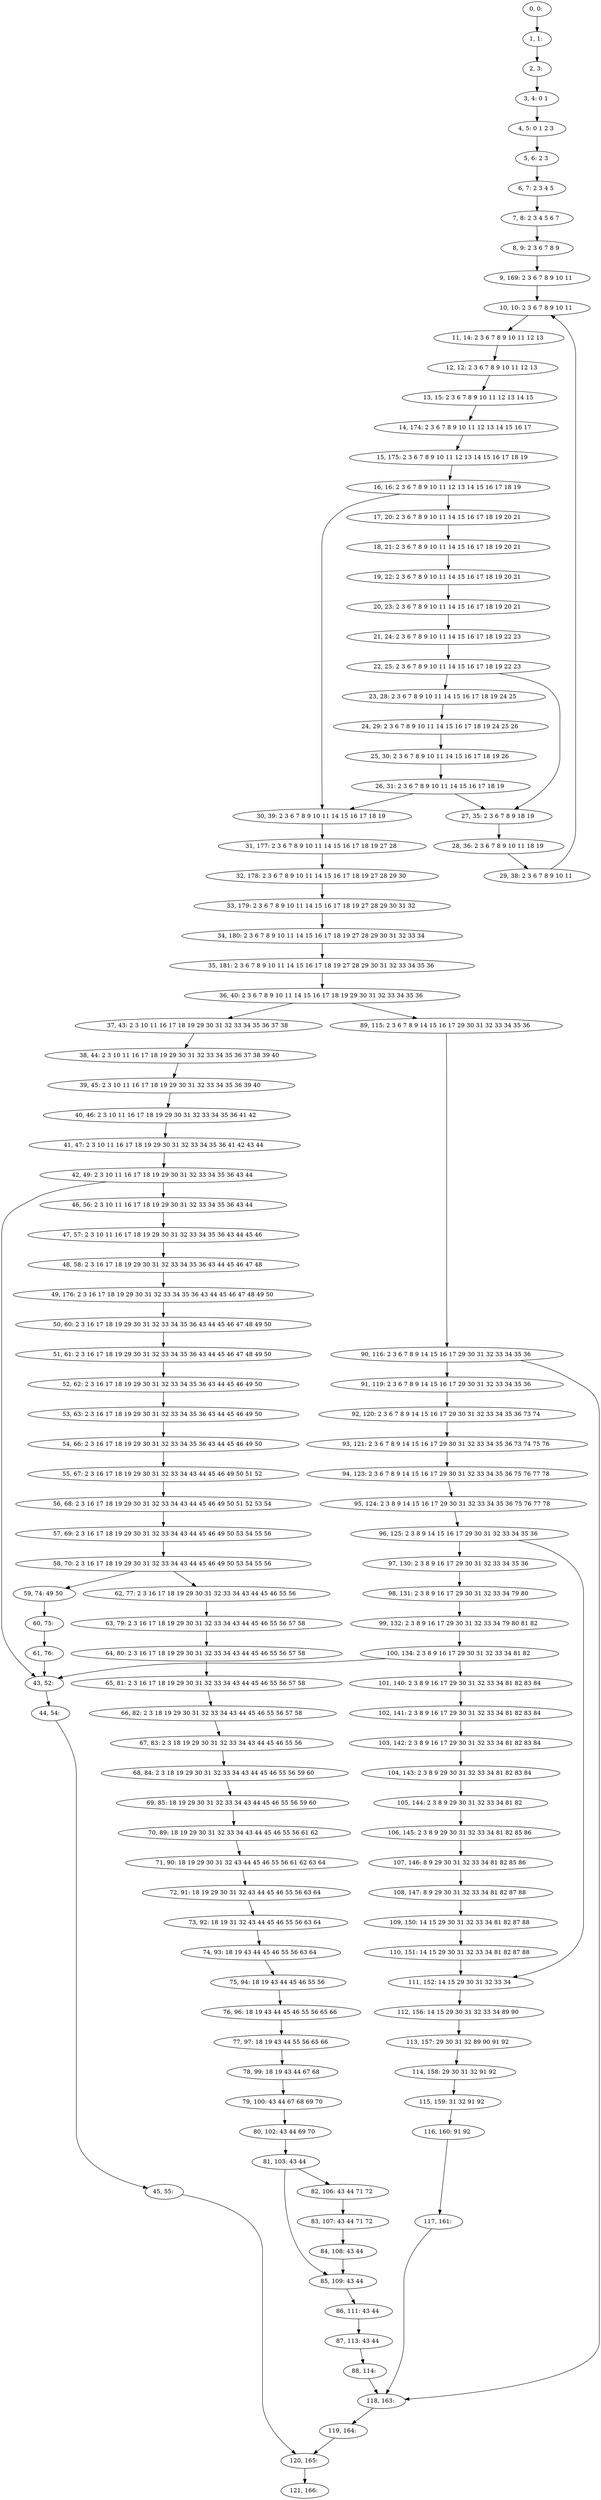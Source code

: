 digraph G {
0[label="0, 0: "];
1[label="1, 1: "];
2[label="2, 3: "];
3[label="3, 4: 0 1 "];
4[label="4, 5: 0 1 2 3 "];
5[label="5, 6: 2 3 "];
6[label="6, 7: 2 3 4 5 "];
7[label="7, 8: 2 3 4 5 6 7 "];
8[label="8, 9: 2 3 6 7 8 9 "];
9[label="9, 169: 2 3 6 7 8 9 10 11 "];
10[label="10, 10: 2 3 6 7 8 9 10 11 "];
11[label="11, 14: 2 3 6 7 8 9 10 11 12 13 "];
12[label="12, 12: 2 3 6 7 8 9 10 11 12 13 "];
13[label="13, 15: 2 3 6 7 8 9 10 11 12 13 14 15 "];
14[label="14, 174: 2 3 6 7 8 9 10 11 12 13 14 15 16 17 "];
15[label="15, 175: 2 3 6 7 8 9 10 11 12 13 14 15 16 17 18 19 "];
16[label="16, 16: 2 3 6 7 8 9 10 11 12 13 14 15 16 17 18 19 "];
17[label="17, 20: 2 3 6 7 8 9 10 11 14 15 16 17 18 19 20 21 "];
18[label="18, 21: 2 3 6 7 8 9 10 11 14 15 16 17 18 19 20 21 "];
19[label="19, 22: 2 3 6 7 8 9 10 11 14 15 16 17 18 19 20 21 "];
20[label="20, 23: 2 3 6 7 8 9 10 11 14 15 16 17 18 19 20 21 "];
21[label="21, 24: 2 3 6 7 8 9 10 11 14 15 16 17 18 19 22 23 "];
22[label="22, 25: 2 3 6 7 8 9 10 11 14 15 16 17 18 19 22 23 "];
23[label="23, 28: 2 3 6 7 8 9 10 11 14 15 16 17 18 19 24 25 "];
24[label="24, 29: 2 3 6 7 8 9 10 11 14 15 16 17 18 19 24 25 26 "];
25[label="25, 30: 2 3 6 7 8 9 10 11 14 15 16 17 18 19 26 "];
26[label="26, 31: 2 3 6 7 8 9 10 11 14 15 16 17 18 19 "];
27[label="27, 35: 2 3 6 7 8 9 18 19 "];
28[label="28, 36: 2 3 6 7 8 9 10 11 18 19 "];
29[label="29, 38: 2 3 6 7 8 9 10 11 "];
30[label="30, 39: 2 3 6 7 8 9 10 11 14 15 16 17 18 19 "];
31[label="31, 177: 2 3 6 7 8 9 10 11 14 15 16 17 18 19 27 28 "];
32[label="32, 178: 2 3 6 7 8 9 10 11 14 15 16 17 18 19 27 28 29 30 "];
33[label="33, 179: 2 3 6 7 8 9 10 11 14 15 16 17 18 19 27 28 29 30 31 32 "];
34[label="34, 180: 2 3 6 7 8 9 10 11 14 15 16 17 18 19 27 28 29 30 31 32 33 34 "];
35[label="35, 181: 2 3 6 7 8 9 10 11 14 15 16 17 18 19 27 28 29 30 31 32 33 34 35 36 "];
36[label="36, 40: 2 3 6 7 8 9 10 11 14 15 16 17 18 19 29 30 31 32 33 34 35 36 "];
37[label="37, 43: 2 3 10 11 16 17 18 19 29 30 31 32 33 34 35 36 37 38 "];
38[label="38, 44: 2 3 10 11 16 17 18 19 29 30 31 32 33 34 35 36 37 38 39 40 "];
39[label="39, 45: 2 3 10 11 16 17 18 19 29 30 31 32 33 34 35 36 39 40 "];
40[label="40, 46: 2 3 10 11 16 17 18 19 29 30 31 32 33 34 35 36 41 42 "];
41[label="41, 47: 2 3 10 11 16 17 18 19 29 30 31 32 33 34 35 36 41 42 43 44 "];
42[label="42, 49: 2 3 10 11 16 17 18 19 29 30 31 32 33 34 35 36 43 44 "];
43[label="43, 52: "];
44[label="44, 54: "];
45[label="45, 55: "];
46[label="46, 56: 2 3 10 11 16 17 18 19 29 30 31 32 33 34 35 36 43 44 "];
47[label="47, 57: 2 3 10 11 16 17 18 19 29 30 31 32 33 34 35 36 43 44 45 46 "];
48[label="48, 58: 2 3 16 17 18 19 29 30 31 32 33 34 35 36 43 44 45 46 47 48 "];
49[label="49, 176: 2 3 16 17 18 19 29 30 31 32 33 34 35 36 43 44 45 46 47 48 49 50 "];
50[label="50, 60: 2 3 16 17 18 19 29 30 31 32 33 34 35 36 43 44 45 46 47 48 49 50 "];
51[label="51, 61: 2 3 16 17 18 19 29 30 31 32 33 34 35 36 43 44 45 46 47 48 49 50 "];
52[label="52, 62: 2 3 16 17 18 19 29 30 31 32 33 34 35 36 43 44 45 46 49 50 "];
53[label="53, 63: 2 3 16 17 18 19 29 30 31 32 33 34 35 36 43 44 45 46 49 50 "];
54[label="54, 66: 2 3 16 17 18 19 29 30 31 32 33 34 35 36 43 44 45 46 49 50 "];
55[label="55, 67: 2 3 16 17 18 19 29 30 31 32 33 34 43 44 45 46 49 50 51 52 "];
56[label="56, 68: 2 3 16 17 18 19 29 30 31 32 33 34 43 44 45 46 49 50 51 52 53 54 "];
57[label="57, 69: 2 3 16 17 18 19 29 30 31 32 33 34 43 44 45 46 49 50 53 54 55 56 "];
58[label="58, 70: 2 3 16 17 18 19 29 30 31 32 33 34 43 44 45 46 49 50 53 54 55 56 "];
59[label="59, 74: 49 50 "];
60[label="60, 75: "];
61[label="61, 76: "];
62[label="62, 77: 2 3 16 17 18 19 29 30 31 32 33 34 43 44 45 46 55 56 "];
63[label="63, 79: 2 3 16 17 18 19 29 30 31 32 33 34 43 44 45 46 55 56 57 58 "];
64[label="64, 80: 2 3 16 17 18 19 29 30 31 32 33 34 43 44 45 46 55 56 57 58 "];
65[label="65, 81: 2 3 16 17 18 19 29 30 31 32 33 34 43 44 45 46 55 56 57 58 "];
66[label="66, 82: 2 3 18 19 29 30 31 32 33 34 43 44 45 46 55 56 57 58 "];
67[label="67, 83: 2 3 18 19 29 30 31 32 33 34 43 44 45 46 55 56 "];
68[label="68, 84: 2 3 18 19 29 30 31 32 33 34 43 44 45 46 55 56 59 60 "];
69[label="69, 85: 18 19 29 30 31 32 33 34 43 44 45 46 55 56 59 60 "];
70[label="70, 89: 18 19 29 30 31 32 33 34 43 44 45 46 55 56 61 62 "];
71[label="71, 90: 18 19 29 30 31 32 43 44 45 46 55 56 61 62 63 64 "];
72[label="72, 91: 18 19 29 30 31 32 43 44 45 46 55 56 63 64 "];
73[label="73, 92: 18 19 31 32 43 44 45 46 55 56 63 64 "];
74[label="74, 93: 18 19 43 44 45 46 55 56 63 64 "];
75[label="75, 94: 18 19 43 44 45 46 55 56 "];
76[label="76, 96: 18 19 43 44 45 46 55 56 65 66 "];
77[label="77, 97: 18 19 43 44 55 56 65 66 "];
78[label="78, 99: 18 19 43 44 67 68 "];
79[label="79, 100: 43 44 67 68 69 70 "];
80[label="80, 102: 43 44 69 70 "];
81[label="81, 103: 43 44 "];
82[label="82, 106: 43 44 71 72 "];
83[label="83, 107: 43 44 71 72 "];
84[label="84, 108: 43 44 "];
85[label="85, 109: 43 44 "];
86[label="86, 111: 43 44 "];
87[label="87, 113: 43 44 "];
88[label="88, 114: "];
89[label="89, 115: 2 3 6 7 8 9 14 15 16 17 29 30 31 32 33 34 35 36 "];
90[label="90, 116: 2 3 6 7 8 9 14 15 16 17 29 30 31 32 33 34 35 36 "];
91[label="91, 119: 2 3 6 7 8 9 14 15 16 17 29 30 31 32 33 34 35 36 "];
92[label="92, 120: 2 3 6 7 8 9 14 15 16 17 29 30 31 32 33 34 35 36 73 74 "];
93[label="93, 121: 2 3 6 7 8 9 14 15 16 17 29 30 31 32 33 34 35 36 73 74 75 76 "];
94[label="94, 123: 2 3 6 7 8 9 14 15 16 17 29 30 31 32 33 34 35 36 75 76 77 78 "];
95[label="95, 124: 2 3 8 9 14 15 16 17 29 30 31 32 33 34 35 36 75 76 77 78 "];
96[label="96, 125: 2 3 8 9 14 15 16 17 29 30 31 32 33 34 35 36 "];
97[label="97, 130: 2 3 8 9 16 17 29 30 31 32 33 34 35 36 "];
98[label="98, 131: 2 3 8 9 16 17 29 30 31 32 33 34 79 80 "];
99[label="99, 132: 2 3 8 9 16 17 29 30 31 32 33 34 79 80 81 82 "];
100[label="100, 134: 2 3 8 9 16 17 29 30 31 32 33 34 81 82 "];
101[label="101, 140: 2 3 8 9 16 17 29 30 31 32 33 34 81 82 83 84 "];
102[label="102, 141: 2 3 8 9 16 17 29 30 31 32 33 34 81 82 83 84 "];
103[label="103, 142: 2 3 8 9 16 17 29 30 31 32 33 34 81 82 83 84 "];
104[label="104, 143: 2 3 8 9 29 30 31 32 33 34 81 82 83 84 "];
105[label="105, 144: 2 3 8 9 29 30 31 32 33 34 81 82 "];
106[label="106, 145: 2 3 8 9 29 30 31 32 33 34 81 82 85 86 "];
107[label="107, 146: 8 9 29 30 31 32 33 34 81 82 85 86 "];
108[label="108, 147: 8 9 29 30 31 32 33 34 81 82 87 88 "];
109[label="109, 150: 14 15 29 30 31 32 33 34 81 82 87 88 "];
110[label="110, 151: 14 15 29 30 31 32 33 34 81 82 87 88 "];
111[label="111, 152: 14 15 29 30 31 32 33 34 "];
112[label="112, 156: 14 15 29 30 31 32 33 34 89 90 "];
113[label="113, 157: 29 30 31 32 89 90 91 92 "];
114[label="114, 158: 29 30 31 32 91 92 "];
115[label="115, 159: 31 32 91 92 "];
116[label="116, 160: 91 92 "];
117[label="117, 161: "];
118[label="118, 163: "];
119[label="119, 164: "];
120[label="120, 165: "];
121[label="121, 166: "];
0->1 ;
1->2 ;
2->3 ;
3->4 ;
4->5 ;
5->6 ;
6->7 ;
7->8 ;
8->9 ;
9->10 ;
10->11 ;
11->12 ;
12->13 ;
13->14 ;
14->15 ;
15->16 ;
16->17 ;
16->30 ;
17->18 ;
18->19 ;
19->20 ;
20->21 ;
21->22 ;
22->23 ;
22->27 ;
23->24 ;
24->25 ;
25->26 ;
26->27 ;
26->30 ;
27->28 ;
28->29 ;
29->10 ;
30->31 ;
31->32 ;
32->33 ;
33->34 ;
34->35 ;
35->36 ;
36->37 ;
36->89 ;
37->38 ;
38->39 ;
39->40 ;
40->41 ;
41->42 ;
42->43 ;
42->46 ;
43->44 ;
44->45 ;
45->120 ;
46->47 ;
47->48 ;
48->49 ;
49->50 ;
50->51 ;
51->52 ;
52->53 ;
53->54 ;
54->55 ;
55->56 ;
56->57 ;
57->58 ;
58->59 ;
58->62 ;
59->60 ;
60->61 ;
61->43 ;
62->63 ;
63->64 ;
64->65 ;
65->66 ;
66->67 ;
67->68 ;
68->69 ;
69->70 ;
70->71 ;
71->72 ;
72->73 ;
73->74 ;
74->75 ;
75->76 ;
76->77 ;
77->78 ;
78->79 ;
79->80 ;
80->81 ;
81->82 ;
81->85 ;
82->83 ;
83->84 ;
84->85 ;
85->86 ;
86->87 ;
87->88 ;
88->118 ;
89->90 ;
90->91 ;
90->118 ;
91->92 ;
92->93 ;
93->94 ;
94->95 ;
95->96 ;
96->97 ;
96->111 ;
97->98 ;
98->99 ;
99->100 ;
100->101 ;
100->43 ;
101->102 ;
102->103 ;
103->104 ;
104->105 ;
105->106 ;
106->107 ;
107->108 ;
108->109 ;
109->110 ;
110->111 ;
111->112 ;
112->113 ;
113->114 ;
114->115 ;
115->116 ;
116->117 ;
117->118 ;
118->119 ;
119->120 ;
120->121 ;
}
